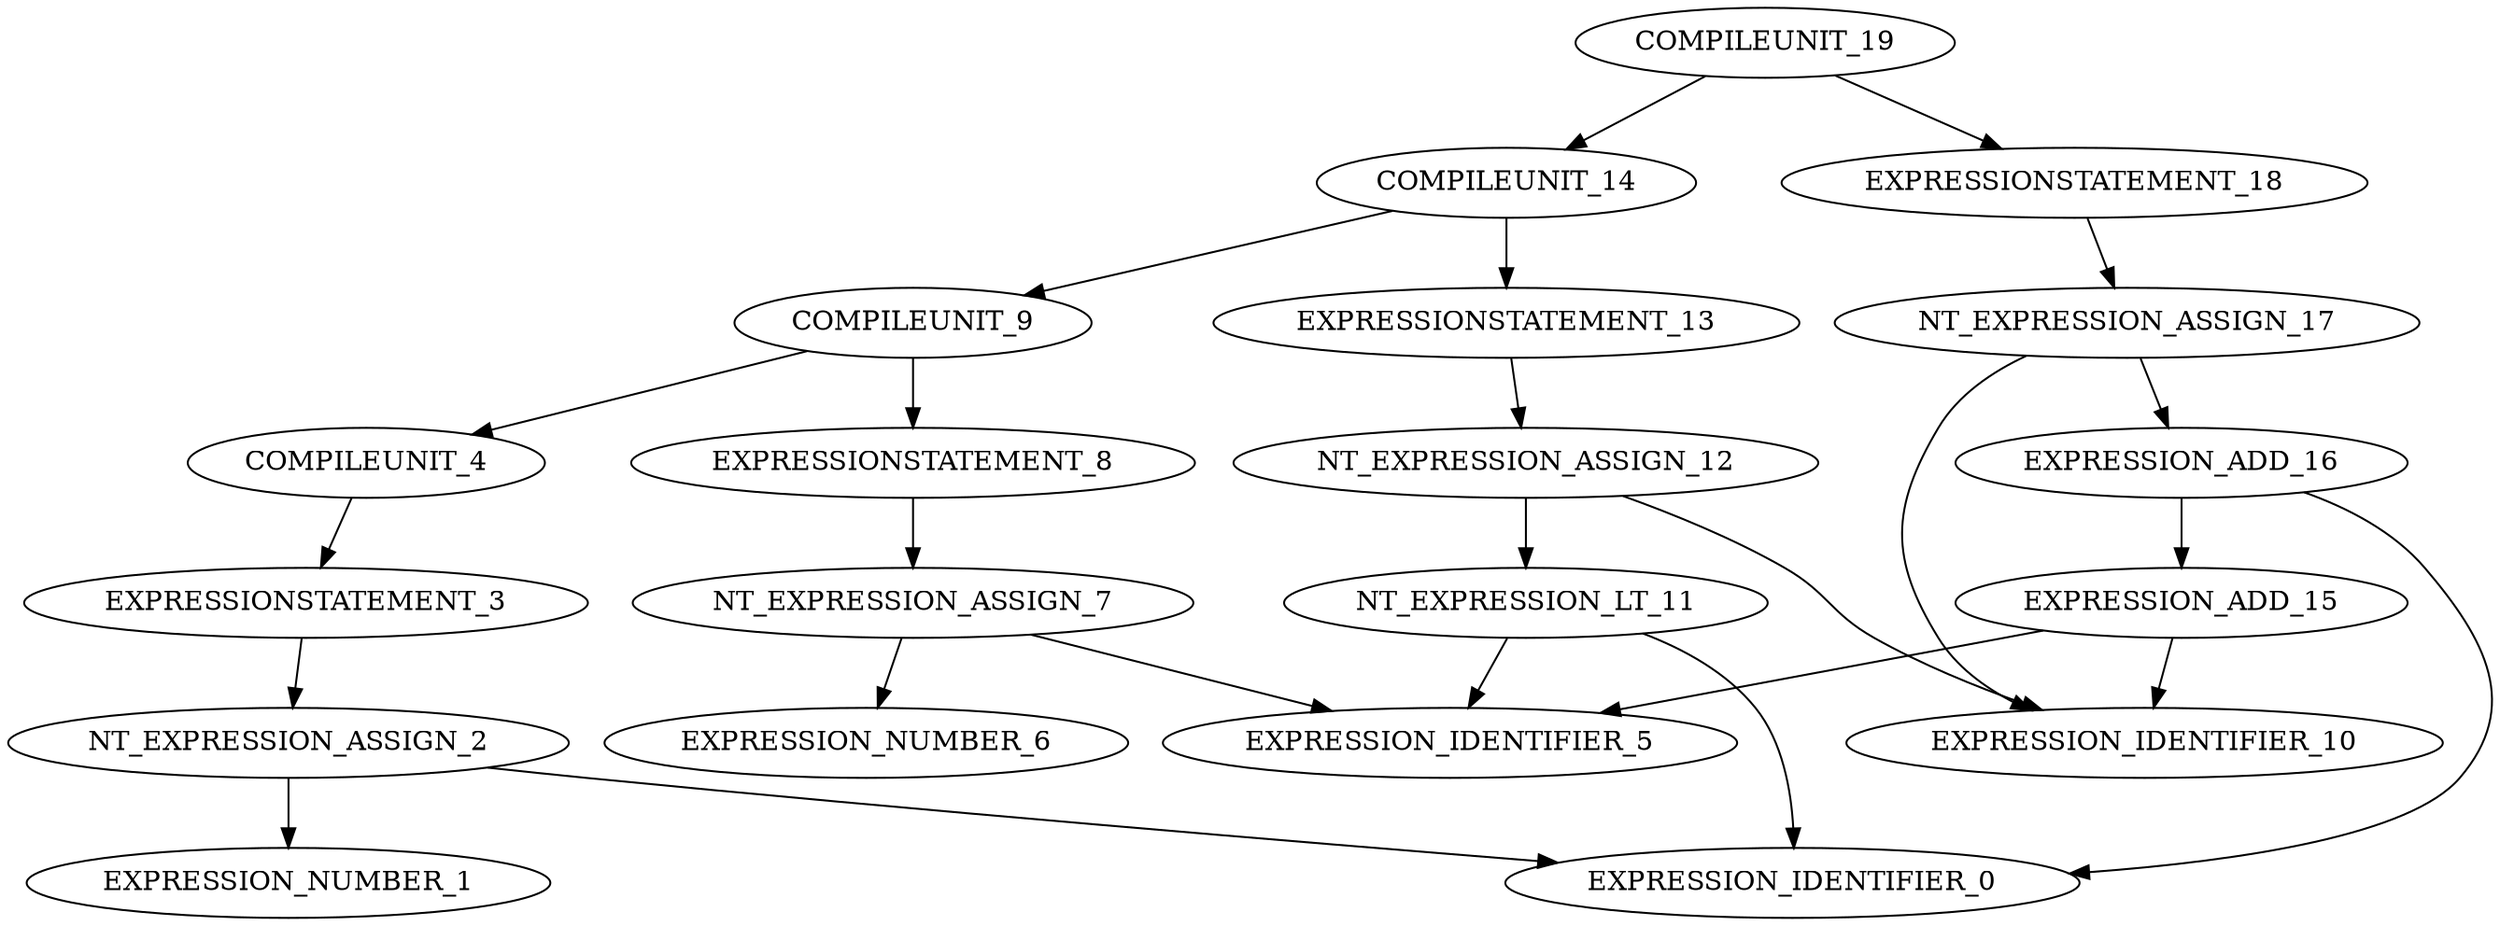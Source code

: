 digraph G{
"COMPILEUNIT_19"->"COMPILEUNIT_14";
"COMPILEUNIT_14"->"COMPILEUNIT_9";
"COMPILEUNIT_9"->"COMPILEUNIT_4";
"COMPILEUNIT_4"->"EXPRESSIONSTATEMENT_3";
"EXPRESSIONSTATEMENT_3"->"NT_EXPRESSION_ASSIGN_2";
"NT_EXPRESSION_ASSIGN_2"->"EXPRESSION_IDENTIFIER_0";
"NT_EXPRESSION_ASSIGN_2"->"EXPRESSION_NUMBER_1";
"COMPILEUNIT_9"->"EXPRESSIONSTATEMENT_8";
"EXPRESSIONSTATEMENT_8"->"NT_EXPRESSION_ASSIGN_7";
"NT_EXPRESSION_ASSIGN_7"->"EXPRESSION_IDENTIFIER_5";
"NT_EXPRESSION_ASSIGN_7"->"EXPRESSION_NUMBER_6";
"COMPILEUNIT_14"->"EXPRESSIONSTATEMENT_13";
"EXPRESSIONSTATEMENT_13"->"NT_EXPRESSION_ASSIGN_12";
"NT_EXPRESSION_ASSIGN_12"->"EXPRESSION_IDENTIFIER_10";
"NT_EXPRESSION_ASSIGN_12"->"NT_EXPRESSION_LT_11";
"NT_EXPRESSION_LT_11"->"EXPRESSION_IDENTIFIER_0";
"NT_EXPRESSION_LT_11"->"EXPRESSION_IDENTIFIER_5";
"COMPILEUNIT_19"->"EXPRESSIONSTATEMENT_18";
"EXPRESSIONSTATEMENT_18"->"NT_EXPRESSION_ASSIGN_17";
"NT_EXPRESSION_ASSIGN_17"->"EXPRESSION_IDENTIFIER_10";
"NT_EXPRESSION_ASSIGN_17"->"EXPRESSION_ADD_16";
"EXPRESSION_ADD_16"->"EXPRESSION_ADD_15";
"EXPRESSION_ADD_15"->"EXPRESSION_IDENTIFIER_5";
"EXPRESSION_ADD_15"->"EXPRESSION_IDENTIFIER_10";
"EXPRESSION_ADD_16"->"EXPRESSION_IDENTIFIER_0";
}
